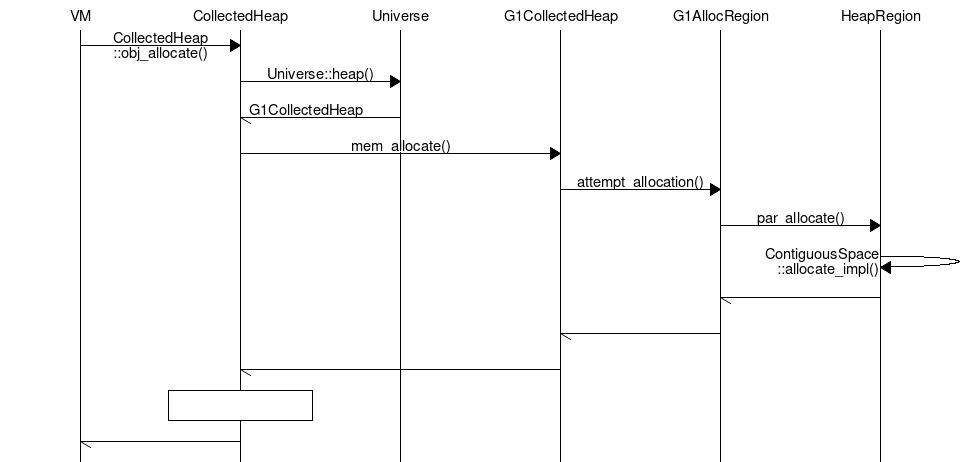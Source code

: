 msc {
    hscale = "1.6";

    VM,CollectedHeap,Universe,G1CollectedHeap,G1AllocRegion,HeapRegion;

    VM => CollectedHeap [label="CollectedHeap\n::obj_allocate()"];
    CollectedHeap => Universe [label="Universe::heap()"];
    CollectedHeap <- Universe [label="G1CollectedHeapのインスタンス"];
    CollectedHeap => G1CollectedHeap [label="mem_allocate()"];
    G1CollectedHeap => G1AllocRegion [label="attempt_allocation()"];
    G1AllocRegion => HeapRegion [label="par_allocate()"];
    HeapRegion => HeapRegion [label="ContiguousSpace\n::allocate_impl()"];
    G1AllocRegion <- HeapRegion [label="リージョンに割り当てたメモリ領域"];
    G1CollectedHeap <- G1AllocRegion;
    CollectedHeap <- G1CollectedHeap;
    CollectedHeap box CollectedHeap [label="オブジェクト\nのセットアップ"];
    VM <- CollectedHeap [label="割り当てたオブジェクト"];
}